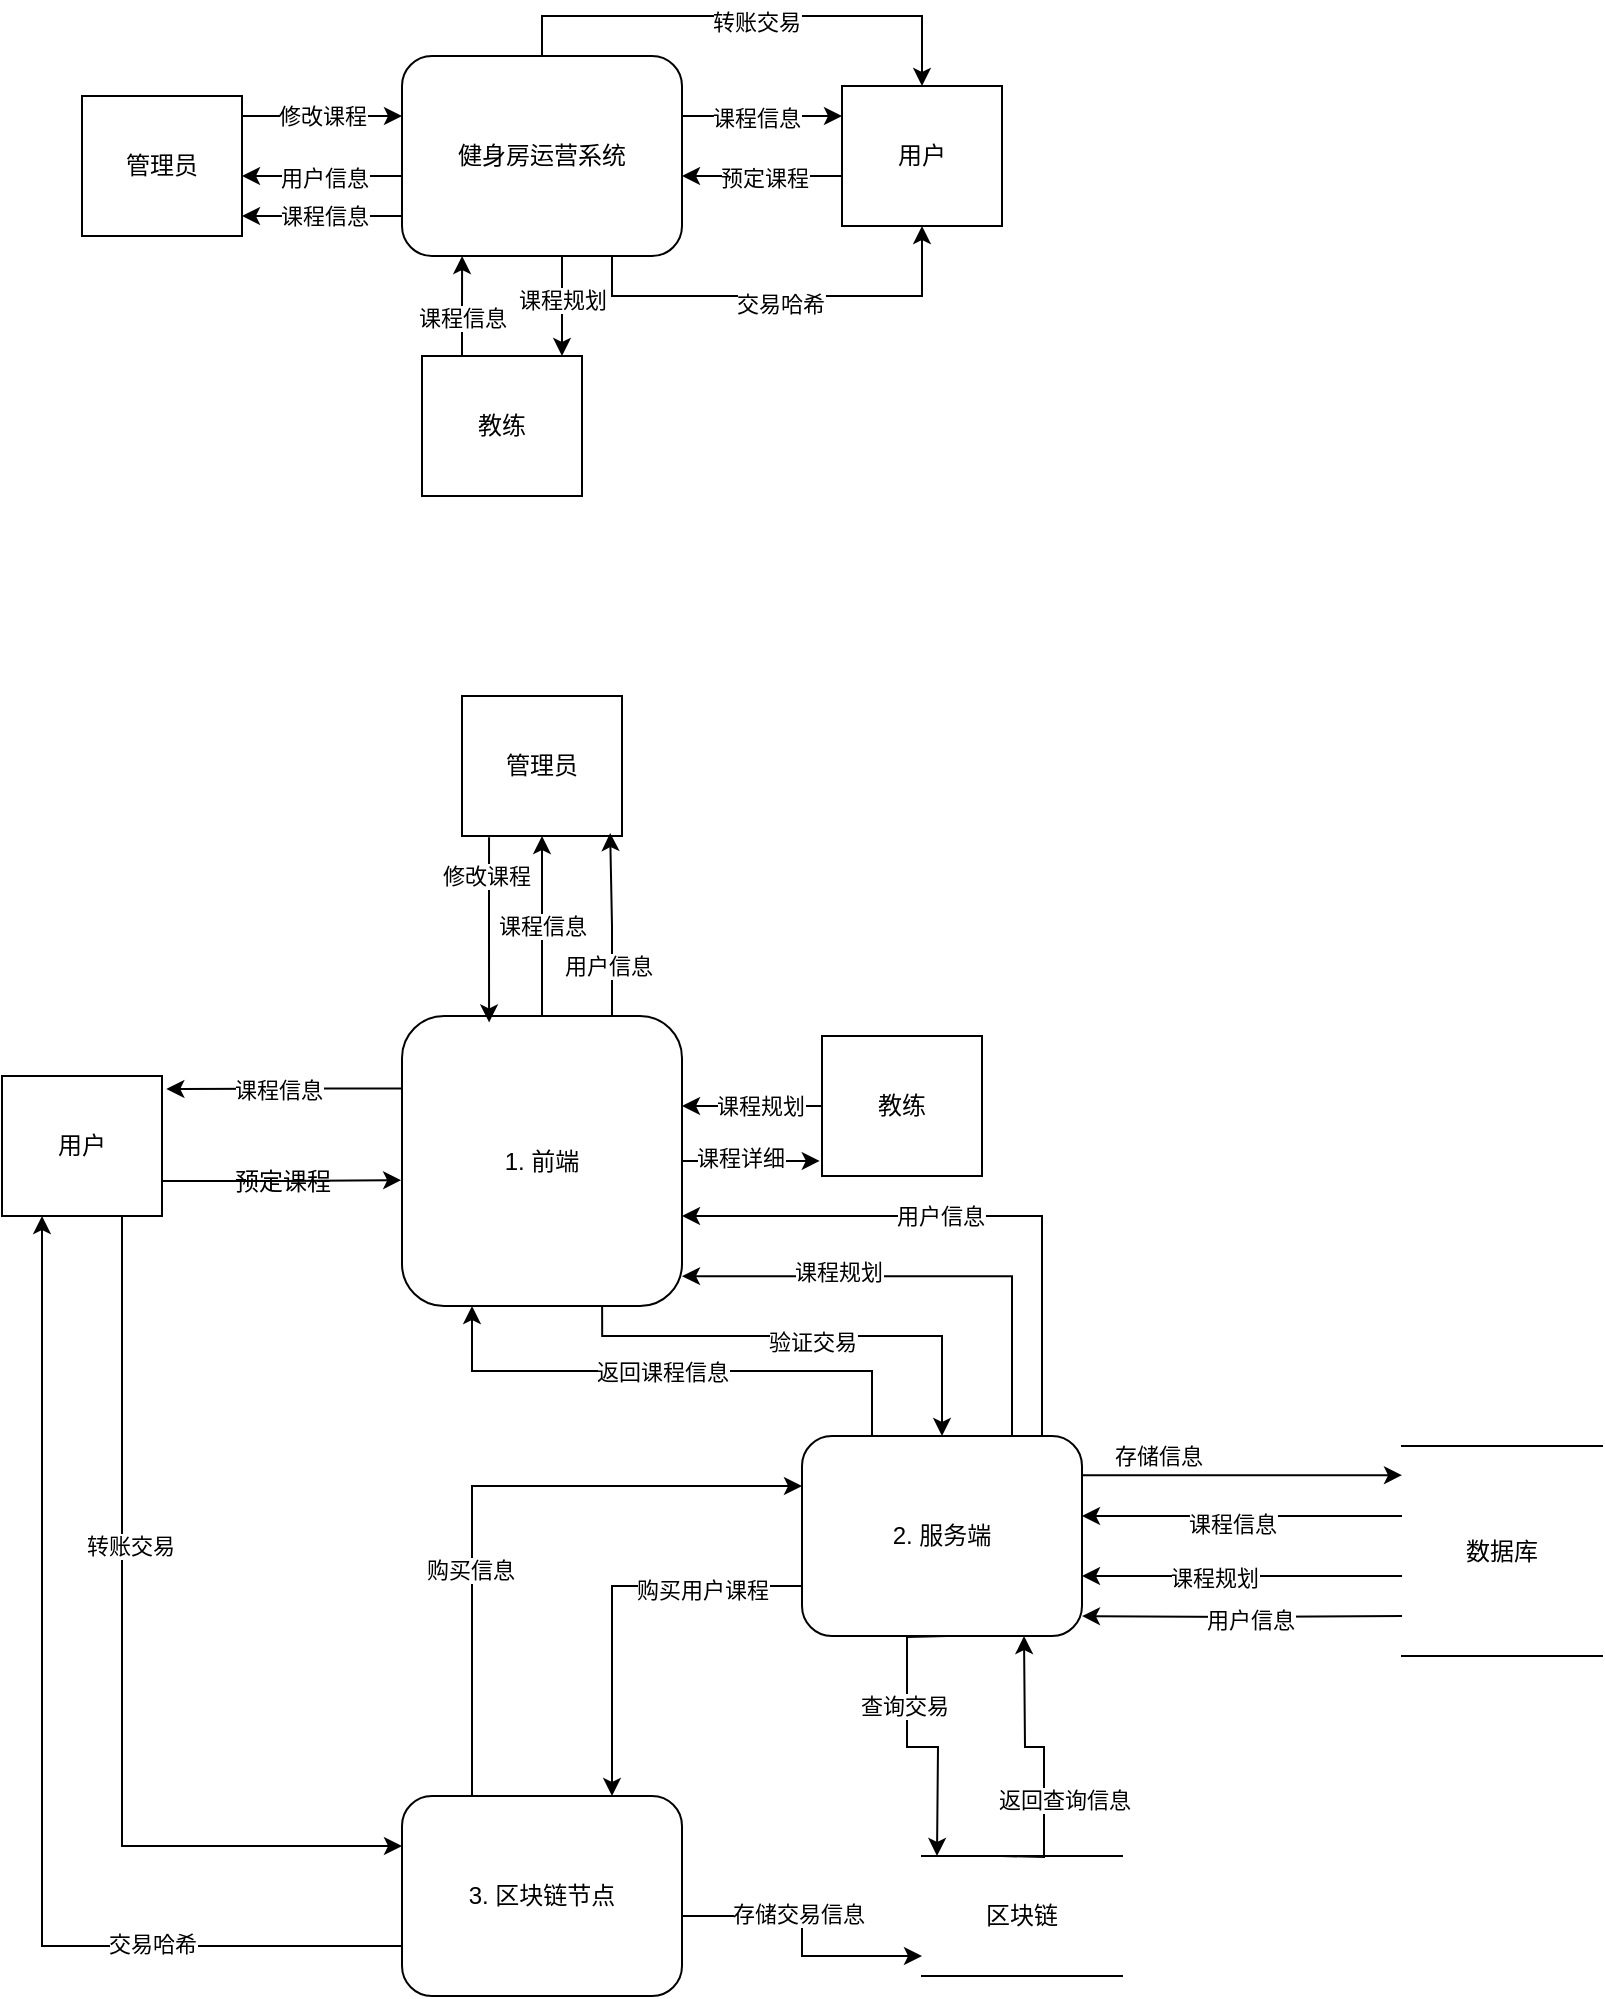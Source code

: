 <mxfile version="26.2.6">
  <diagram id="R2lEEEUBdFMjLlhIrx00" name="Page-1">
    <mxGraphModel dx="1480" dy="766" grid="1" gridSize="10" guides="1" tooltips="1" connect="1" arrows="1" fold="1" page="1" pageScale="1" pageWidth="850" pageHeight="1100" math="0" shadow="0" extFonts="Permanent Marker^https://fonts.googleapis.com/css?family=Permanent+Marker">
      <root>
        <mxCell id="0" />
        <mxCell id="1" parent="0" />
        <mxCell id="GixAwiqqqnvxr2OSCkwx-5" value="" style="edgeStyle=orthogonalEdgeStyle;rounded=0;orthogonalLoop=1;jettySize=auto;html=1;" edge="1" parent="1" source="GixAwiqqqnvxr2OSCkwx-1" target="GixAwiqqqnvxr2OSCkwx-2">
          <mxGeometry relative="1" as="geometry">
            <Array as="points">
              <mxPoint x="220" y="140" />
              <mxPoint x="220" y="140" />
            </Array>
          </mxGeometry>
        </mxCell>
        <mxCell id="GixAwiqqqnvxr2OSCkwx-12" value="修改课程" style="edgeLabel;html=1;align=center;verticalAlign=middle;resizable=0;points=[];" vertex="1" connectable="0" parent="GixAwiqqqnvxr2OSCkwx-5">
          <mxGeometry x="0.075" y="1" relative="1" as="geometry">
            <mxPoint x="-3" y="1" as="offset" />
          </mxGeometry>
        </mxCell>
        <mxCell id="GixAwiqqqnvxr2OSCkwx-1" value="管理员" style="rounded=0;whiteSpace=wrap;html=1;" vertex="1" parent="1">
          <mxGeometry x="100" y="130" width="80" height="70" as="geometry" />
        </mxCell>
        <mxCell id="GixAwiqqqnvxr2OSCkwx-25" style="edgeStyle=orthogonalEdgeStyle;rounded=0;orthogonalLoop=1;jettySize=auto;html=1;exitX=0.5;exitY=0;exitDx=0;exitDy=0;entryX=0.5;entryY=0;entryDx=0;entryDy=0;" edge="1" parent="1" source="GixAwiqqqnvxr2OSCkwx-2" target="GixAwiqqqnvxr2OSCkwx-4">
          <mxGeometry relative="1" as="geometry" />
        </mxCell>
        <mxCell id="GixAwiqqqnvxr2OSCkwx-26" value="转账交易" style="edgeLabel;html=1;align=center;verticalAlign=middle;resizable=0;points=[];" vertex="1" connectable="0" parent="GixAwiqqqnvxr2OSCkwx-25">
          <mxGeometry x="0.032" y="-3" relative="1" as="geometry">
            <mxPoint as="offset" />
          </mxGeometry>
        </mxCell>
        <mxCell id="GixAwiqqqnvxr2OSCkwx-89" style="edgeStyle=orthogonalEdgeStyle;rounded=0;orthogonalLoop=1;jettySize=auto;html=1;exitX=0.75;exitY=1;exitDx=0;exitDy=0;entryX=0.5;entryY=1;entryDx=0;entryDy=0;" edge="1" parent="1" source="GixAwiqqqnvxr2OSCkwx-2" target="GixAwiqqqnvxr2OSCkwx-4">
          <mxGeometry relative="1" as="geometry" />
        </mxCell>
        <mxCell id="GixAwiqqqnvxr2OSCkwx-90" value="交易哈希" style="edgeLabel;html=1;align=center;verticalAlign=middle;resizable=0;points=[];" vertex="1" connectable="0" parent="GixAwiqqqnvxr2OSCkwx-89">
          <mxGeometry x="-0.011" y="-4" relative="1" as="geometry">
            <mxPoint as="offset" />
          </mxGeometry>
        </mxCell>
        <mxCell id="GixAwiqqqnvxr2OSCkwx-2" value="健身房运营系统" style="rounded=1;whiteSpace=wrap;html=1;" vertex="1" parent="1">
          <mxGeometry x="260" y="110" width="140" height="100" as="geometry" />
        </mxCell>
        <mxCell id="GixAwiqqqnvxr2OSCkwx-3" value="教练" style="rounded=0;whiteSpace=wrap;html=1;" vertex="1" parent="1">
          <mxGeometry x="270" y="260" width="80" height="70" as="geometry" />
        </mxCell>
        <mxCell id="GixAwiqqqnvxr2OSCkwx-4" value="用户" style="rounded=0;whiteSpace=wrap;html=1;" vertex="1" parent="1">
          <mxGeometry x="480" y="125" width="80" height="70" as="geometry" />
        </mxCell>
        <mxCell id="GixAwiqqqnvxr2OSCkwx-7" value="" style="edgeStyle=orthogonalEdgeStyle;rounded=0;orthogonalLoop=1;jettySize=auto;html=1;" edge="1" parent="1">
          <mxGeometry relative="1" as="geometry">
            <mxPoint x="400" y="140" as="sourcePoint" />
            <mxPoint x="480" y="140" as="targetPoint" />
            <Array as="points">
              <mxPoint x="440" y="140" />
              <mxPoint x="440" y="140" />
            </Array>
          </mxGeometry>
        </mxCell>
        <mxCell id="GixAwiqqqnvxr2OSCkwx-10" value="课程信息" style="edgeLabel;html=1;align=center;verticalAlign=middle;resizable=0;points=[];" vertex="1" connectable="0" parent="GixAwiqqqnvxr2OSCkwx-7">
          <mxGeometry x="-0.071" y="-1" relative="1" as="geometry">
            <mxPoint as="offset" />
          </mxGeometry>
        </mxCell>
        <mxCell id="GixAwiqqqnvxr2OSCkwx-8" value="" style="edgeStyle=orthogonalEdgeStyle;rounded=0;orthogonalLoop=1;jettySize=auto;html=1;" edge="1" parent="1">
          <mxGeometry relative="1" as="geometry">
            <mxPoint x="480" y="170" as="sourcePoint" />
            <mxPoint x="400" y="170" as="targetPoint" />
            <Array as="points">
              <mxPoint x="440" y="170" />
              <mxPoint x="440" y="170" />
            </Array>
          </mxGeometry>
        </mxCell>
        <mxCell id="GixAwiqqqnvxr2OSCkwx-11" value="预定课程" style="edgeLabel;html=1;align=center;verticalAlign=middle;resizable=0;points=[];" vertex="1" connectable="0" parent="GixAwiqqqnvxr2OSCkwx-8">
          <mxGeometry x="-0.013" y="1" relative="1" as="geometry">
            <mxPoint as="offset" />
          </mxGeometry>
        </mxCell>
        <mxCell id="GixAwiqqqnvxr2OSCkwx-9" value="" style="edgeStyle=orthogonalEdgeStyle;rounded=0;orthogonalLoop=1;jettySize=auto;html=1;" edge="1" parent="1">
          <mxGeometry relative="1" as="geometry">
            <mxPoint x="260" y="170" as="sourcePoint" />
            <mxPoint x="180" y="170" as="targetPoint" />
            <Array as="points">
              <mxPoint x="220" y="170" />
              <mxPoint x="220" y="170" />
            </Array>
          </mxGeometry>
        </mxCell>
        <mxCell id="GixAwiqqqnvxr2OSCkwx-13" value="用户信息" style="edgeLabel;html=1;align=center;verticalAlign=middle;resizable=0;points=[];" vertex="1" connectable="0" parent="GixAwiqqqnvxr2OSCkwx-9">
          <mxGeometry x="-0.013" y="1" relative="1" as="geometry">
            <mxPoint as="offset" />
          </mxGeometry>
        </mxCell>
        <mxCell id="GixAwiqqqnvxr2OSCkwx-15" value="" style="edgeStyle=orthogonalEdgeStyle;rounded=0;orthogonalLoop=1;jettySize=auto;html=1;" edge="1" parent="1">
          <mxGeometry relative="1" as="geometry">
            <mxPoint x="260" y="190" as="sourcePoint" />
            <mxPoint x="180" y="190" as="targetPoint" />
            <Array as="points">
              <mxPoint x="220" y="190" />
              <mxPoint x="220" y="190" />
            </Array>
          </mxGeometry>
        </mxCell>
        <mxCell id="GixAwiqqqnvxr2OSCkwx-16" value="课程信息" style="edgeLabel;html=1;align=center;verticalAlign=middle;resizable=0;points=[];" vertex="1" connectable="0" parent="GixAwiqqqnvxr2OSCkwx-15">
          <mxGeometry x="-0.013" y="1" relative="1" as="geometry">
            <mxPoint y="-1" as="offset" />
          </mxGeometry>
        </mxCell>
        <mxCell id="GixAwiqqqnvxr2OSCkwx-18" value="" style="edgeStyle=orthogonalEdgeStyle;rounded=0;orthogonalLoop=1;jettySize=auto;html=1;exitX=0.25;exitY=0;exitDx=0;exitDy=0;entryX=0.429;entryY=1;entryDx=0;entryDy=0;entryPerimeter=0;" edge="1" parent="1" source="GixAwiqqqnvxr2OSCkwx-3">
          <mxGeometry relative="1" as="geometry">
            <mxPoint x="290" y="250" as="sourcePoint" />
            <mxPoint x="290.06" y="210" as="targetPoint" />
            <Array as="points" />
          </mxGeometry>
        </mxCell>
        <mxCell id="GixAwiqqqnvxr2OSCkwx-23" value="课程信息" style="edgeLabel;html=1;align=center;verticalAlign=middle;resizable=0;points=[];" vertex="1" connectable="0" parent="GixAwiqqqnvxr2OSCkwx-18">
          <mxGeometry x="0.19" y="1" relative="1" as="geometry">
            <mxPoint y="10" as="offset" />
          </mxGeometry>
        </mxCell>
        <mxCell id="GixAwiqqqnvxr2OSCkwx-21" value="" style="edgeStyle=orthogonalEdgeStyle;rounded=0;orthogonalLoop=1;jettySize=auto;html=1;exitX=0.25;exitY=0;exitDx=0;exitDy=0;entryX=0.429;entryY=1;entryDx=0;entryDy=0;entryPerimeter=0;" edge="1" parent="1">
          <mxGeometry relative="1" as="geometry">
            <mxPoint x="340" y="210" as="sourcePoint" />
            <mxPoint x="340" y="260" as="targetPoint" />
            <Array as="points" />
          </mxGeometry>
        </mxCell>
        <mxCell id="GixAwiqqqnvxr2OSCkwx-24" value="课程规划" style="edgeLabel;html=1;align=center;verticalAlign=middle;resizable=0;points=[];" vertex="1" connectable="0" parent="GixAwiqqqnvxr2OSCkwx-21">
          <mxGeometry x="-0.118" relative="1" as="geometry">
            <mxPoint as="offset" />
          </mxGeometry>
        </mxCell>
        <mxCell id="GixAwiqqqnvxr2OSCkwx-101" value="" style="edgeStyle=orthogonalEdgeStyle;rounded=0;orthogonalLoop=1;jettySize=auto;html=1;" edge="1" parent="1" source="GixAwiqqqnvxr2OSCkwx-29" target="GixAwiqqqnvxr2OSCkwx-31">
          <mxGeometry relative="1" as="geometry">
            <Array as="points">
              <mxPoint x="420" y="635" />
              <mxPoint x="420" y="635" />
            </Array>
          </mxGeometry>
        </mxCell>
        <mxCell id="GixAwiqqqnvxr2OSCkwx-103" value="课程规划" style="edgeLabel;html=1;align=center;verticalAlign=middle;resizable=0;points=[];" vertex="1" connectable="0" parent="GixAwiqqqnvxr2OSCkwx-101">
          <mxGeometry x="-0.114" relative="1" as="geometry">
            <mxPoint as="offset" />
          </mxGeometry>
        </mxCell>
        <mxCell id="GixAwiqqqnvxr2OSCkwx-29" value="教练" style="rounded=0;whiteSpace=wrap;html=1;" vertex="1" parent="1">
          <mxGeometry x="470" y="600" width="80" height="70" as="geometry" />
        </mxCell>
        <mxCell id="GixAwiqqqnvxr2OSCkwx-42" value="" style="edgeStyle=orthogonalEdgeStyle;rounded=0;orthogonalLoop=1;jettySize=auto;html=1;entryX=0.5;entryY=0;entryDx=0;entryDy=0;" edge="1" parent="1" target="GixAwiqqqnvxr2OSCkwx-32">
          <mxGeometry relative="1" as="geometry">
            <mxPoint x="360.053" y="735" as="sourcePoint" />
            <mxPoint x="460.0" y="835" as="targetPoint" />
            <Array as="points">
              <mxPoint x="360" y="750" />
              <mxPoint x="530" y="750" />
            </Array>
          </mxGeometry>
        </mxCell>
        <mxCell id="GixAwiqqqnvxr2OSCkwx-43" value="验证交易" style="edgeLabel;html=1;align=center;verticalAlign=middle;resizable=0;points=[];" vertex="1" connectable="0" parent="GixAwiqqqnvxr2OSCkwx-42">
          <mxGeometry x="0.02" y="-3" relative="1" as="geometry">
            <mxPoint as="offset" />
          </mxGeometry>
        </mxCell>
        <mxCell id="GixAwiqqqnvxr2OSCkwx-97" style="edgeStyle=orthogonalEdgeStyle;rounded=0;orthogonalLoop=1;jettySize=auto;html=1;exitX=0.5;exitY=0;exitDx=0;exitDy=0;entryX=0.5;entryY=1;entryDx=0;entryDy=0;" edge="1" parent="1" source="GixAwiqqqnvxr2OSCkwx-31" target="GixAwiqqqnvxr2OSCkwx-35">
          <mxGeometry relative="1" as="geometry" />
        </mxCell>
        <mxCell id="GixAwiqqqnvxr2OSCkwx-99" value="课程信息" style="edgeLabel;html=1;align=center;verticalAlign=middle;resizable=0;points=[];" vertex="1" connectable="0" parent="GixAwiqqqnvxr2OSCkwx-97">
          <mxGeometry x="-0.003" relative="1" as="geometry">
            <mxPoint as="offset" />
          </mxGeometry>
        </mxCell>
        <mxCell id="GixAwiqqqnvxr2OSCkwx-31" value="1. 前端" style="rounded=1;whiteSpace=wrap;html=1;" vertex="1" parent="1">
          <mxGeometry x="260" y="590" width="140" height="145" as="geometry" />
        </mxCell>
        <mxCell id="GixAwiqqqnvxr2OSCkwx-61" style="edgeStyle=orthogonalEdgeStyle;rounded=0;orthogonalLoop=1;jettySize=auto;html=1;exitDx=0;exitDy=0;entryDx=0;entryDy=0;movable=1;resizable=1;rotatable=1;deletable=1;editable=1;locked=0;connectable=1;" edge="1" parent="1">
          <mxGeometry relative="1" as="geometry">
            <mxPoint x="532.5" y="900" as="sourcePoint" />
            <mxPoint x="527.5" y="1010" as="targetPoint" />
          </mxGeometry>
        </mxCell>
        <mxCell id="GixAwiqqqnvxr2OSCkwx-62" value="查询交易" style="edgeLabel;html=1;align=center;verticalAlign=middle;resizable=0;points=[];" vertex="1" connectable="0" parent="GixAwiqqqnvxr2OSCkwx-61">
          <mxGeometry x="-0.089" y="-1" relative="1" as="geometry">
            <mxPoint x="-1" y="-12" as="offset" />
          </mxGeometry>
        </mxCell>
        <mxCell id="GixAwiqqqnvxr2OSCkwx-65" style="edgeStyle=orthogonalEdgeStyle;rounded=0;orthogonalLoop=1;jettySize=auto;html=1;exitX=0.25;exitY=0;exitDx=0;exitDy=0;entryX=0.25;entryY=1;entryDx=0;entryDy=0;" edge="1" parent="1" source="GixAwiqqqnvxr2OSCkwx-32" target="GixAwiqqqnvxr2OSCkwx-31">
          <mxGeometry relative="1" as="geometry" />
        </mxCell>
        <mxCell id="GixAwiqqqnvxr2OSCkwx-66" value="返回课程信息" style="edgeLabel;html=1;align=center;verticalAlign=middle;resizable=0;points=[];" vertex="1" connectable="0" parent="GixAwiqqqnvxr2OSCkwx-65">
          <mxGeometry x="0.042" relative="1" as="geometry">
            <mxPoint as="offset" />
          </mxGeometry>
        </mxCell>
        <mxCell id="GixAwiqqqnvxr2OSCkwx-81" style="edgeStyle=orthogonalEdgeStyle;rounded=0;orthogonalLoop=1;jettySize=auto;html=1;entryDx=0;entryDy=0;exitDx=0;exitDy=0;entryPerimeter=0;movable=1;resizable=1;rotatable=1;deletable=1;editable=1;locked=0;connectable=1;" edge="1" parent="1">
          <mxGeometry relative="1" as="geometry">
            <mxPoint x="600" y="819.58" as="sourcePoint" />
            <mxPoint x="760" y="819.58" as="targetPoint" />
            <Array as="points">
              <mxPoint x="600" y="819.58" />
              <mxPoint x="610" y="819.58" />
              <mxPoint x="610" y="819.58" />
              <mxPoint x="660" y="819.58" />
              <mxPoint x="660" y="819.58" />
              <mxPoint x="760" y="819.58" />
              <mxPoint x="760" y="819.58" />
            </Array>
          </mxGeometry>
        </mxCell>
        <mxCell id="GixAwiqqqnvxr2OSCkwx-82" value="存储信息" style="edgeLabel;html=1;align=center;verticalAlign=middle;resizable=0;points=[];" vertex="1" connectable="0" parent="GixAwiqqqnvxr2OSCkwx-81">
          <mxGeometry x="-0.48" y="2" relative="1" as="geometry">
            <mxPoint x="-4" y="-8" as="offset" />
          </mxGeometry>
        </mxCell>
        <mxCell id="GixAwiqqqnvxr2OSCkwx-85" style="edgeStyle=orthogonalEdgeStyle;rounded=0;orthogonalLoop=1;jettySize=auto;html=1;exitX=0;exitY=0.75;exitDx=0;exitDy=0;entryX=0.75;entryY=0;entryDx=0;entryDy=0;" edge="1" parent="1" source="GixAwiqqqnvxr2OSCkwx-32" target="GixAwiqqqnvxr2OSCkwx-33">
          <mxGeometry relative="1" as="geometry" />
        </mxCell>
        <mxCell id="GixAwiqqqnvxr2OSCkwx-86" value="购买用户课程" style="edgeLabel;html=1;align=center;verticalAlign=middle;resizable=0;points=[];" vertex="1" connectable="0" parent="GixAwiqqqnvxr2OSCkwx-85">
          <mxGeometry x="-0.367" y="2" relative="1" as="geometry">
            <mxPoint x="13" as="offset" />
          </mxGeometry>
        </mxCell>
        <mxCell id="GixAwiqqqnvxr2OSCkwx-32" value="2. 服务端" style="rounded=1;whiteSpace=wrap;html=1;" vertex="1" parent="1">
          <mxGeometry x="460" y="800" width="140" height="100" as="geometry" />
        </mxCell>
        <mxCell id="GixAwiqqqnvxr2OSCkwx-49" style="edgeStyle=orthogonalEdgeStyle;rounded=0;orthogonalLoop=1;jettySize=auto;html=1;exitX=0;exitY=0.75;exitDx=0;exitDy=0;entryX=0.25;entryY=1;entryDx=0;entryDy=0;" edge="1" parent="1" source="GixAwiqqqnvxr2OSCkwx-33" target="GixAwiqqqnvxr2OSCkwx-34">
          <mxGeometry relative="1" as="geometry" />
        </mxCell>
        <mxCell id="GixAwiqqqnvxr2OSCkwx-50" value="交易哈希" style="edgeLabel;html=1;align=center;verticalAlign=middle;resizable=0;points=[];" vertex="1" connectable="0" parent="GixAwiqqqnvxr2OSCkwx-49">
          <mxGeometry x="-0.542" y="-1" relative="1" as="geometry">
            <mxPoint as="offset" />
          </mxGeometry>
        </mxCell>
        <mxCell id="GixAwiqqqnvxr2OSCkwx-52" style="edgeStyle=orthogonalEdgeStyle;rounded=0;orthogonalLoop=1;jettySize=auto;html=1;exitX=1;exitY=0.25;exitDx=0;exitDy=0;entryX=0;entryY=0.25;entryDx=0;entryDy=0;" edge="1" parent="1">
          <mxGeometry relative="1" as="geometry">
            <mxPoint x="520" y="1060" as="targetPoint" />
            <mxPoint x="400" y="1040" as="sourcePoint" />
            <Array as="points">
              <mxPoint x="460" y="1040" />
              <mxPoint x="460" y="1060" />
            </Array>
          </mxGeometry>
        </mxCell>
        <mxCell id="GixAwiqqqnvxr2OSCkwx-56" value="存储交易信息" style="edgeLabel;html=1;align=center;verticalAlign=middle;resizable=0;points=[];" vertex="1" connectable="0" parent="GixAwiqqqnvxr2OSCkwx-52">
          <mxGeometry x="-0.171" y="1" relative="1" as="geometry">
            <mxPoint as="offset" />
          </mxGeometry>
        </mxCell>
        <mxCell id="GixAwiqqqnvxr2OSCkwx-87" style="edgeStyle=orthogonalEdgeStyle;rounded=0;orthogonalLoop=1;jettySize=auto;html=1;exitX=0.25;exitY=0;exitDx=0;exitDy=0;entryX=0;entryY=0.25;entryDx=0;entryDy=0;" edge="1" parent="1" source="GixAwiqqqnvxr2OSCkwx-33" target="GixAwiqqqnvxr2OSCkwx-32">
          <mxGeometry relative="1" as="geometry" />
        </mxCell>
        <mxCell id="GixAwiqqqnvxr2OSCkwx-88" value="购买信息" style="edgeLabel;html=1;align=center;verticalAlign=middle;resizable=0;points=[];" vertex="1" connectable="0" parent="GixAwiqqqnvxr2OSCkwx-87">
          <mxGeometry x="-0.291" y="1" relative="1" as="geometry">
            <mxPoint as="offset" />
          </mxGeometry>
        </mxCell>
        <mxCell id="GixAwiqqqnvxr2OSCkwx-33" value="3. 区块链节点" style="rounded=1;whiteSpace=wrap;html=1;" vertex="1" parent="1">
          <mxGeometry x="260" y="980" width="140" height="100" as="geometry" />
        </mxCell>
        <mxCell id="GixAwiqqqnvxr2OSCkwx-47" style="edgeStyle=orthogonalEdgeStyle;rounded=0;orthogonalLoop=1;jettySize=auto;html=1;exitX=0.75;exitY=1;exitDx=0;exitDy=0;entryX=0;entryY=0.25;entryDx=0;entryDy=0;" edge="1" parent="1" source="GixAwiqqqnvxr2OSCkwx-34" target="GixAwiqqqnvxr2OSCkwx-33">
          <mxGeometry relative="1" as="geometry" />
        </mxCell>
        <mxCell id="GixAwiqqqnvxr2OSCkwx-48" value="转账交易" style="edgeLabel;html=1;align=center;verticalAlign=middle;resizable=0;points=[];" vertex="1" connectable="0" parent="GixAwiqqqnvxr2OSCkwx-47">
          <mxGeometry x="-0.274" y="4" relative="1" as="geometry">
            <mxPoint as="offset" />
          </mxGeometry>
        </mxCell>
        <mxCell id="GixAwiqqqnvxr2OSCkwx-34" value="用户" style="rounded=0;whiteSpace=wrap;html=1;" vertex="1" parent="1">
          <mxGeometry x="60" y="620" width="80" height="70" as="geometry" />
        </mxCell>
        <mxCell id="GixAwiqqqnvxr2OSCkwx-35" value="管理员" style="rounded=0;whiteSpace=wrap;html=1;" vertex="1" parent="1">
          <mxGeometry x="290" y="430" width="80" height="70" as="geometry" />
        </mxCell>
        <mxCell id="GixAwiqqqnvxr2OSCkwx-107" style="edgeStyle=orthogonalEdgeStyle;rounded=0;orthogonalLoop=1;jettySize=auto;html=1;exitDx=0;exitDy=0;entryDx=0;entryDy=0;" edge="1" parent="1">
          <mxGeometry relative="1" as="geometry">
            <mxPoint x="760" y="870" as="sourcePoint" />
            <mxPoint x="600" y="870" as="targetPoint" />
          </mxGeometry>
        </mxCell>
        <mxCell id="GixAwiqqqnvxr2OSCkwx-108" value="课程规划" style="edgeLabel;html=1;align=center;verticalAlign=middle;resizable=0;points=[];" vertex="1" connectable="0" parent="GixAwiqqqnvxr2OSCkwx-107">
          <mxGeometry x="0.177" y="1" relative="1" as="geometry">
            <mxPoint as="offset" />
          </mxGeometry>
        </mxCell>
        <mxCell id="GixAwiqqqnvxr2OSCkwx-36" value="数据库" style="html=1;dashed=0;whiteSpace=wrap;shape=partialRectangle;right=0;left=0;" vertex="1" parent="1">
          <mxGeometry x="760" y="805" width="100" height="105" as="geometry" />
        </mxCell>
        <mxCell id="GixAwiqqqnvxr2OSCkwx-37" value="区块链" style="html=1;dashed=0;whiteSpace=wrap;shape=partialRectangle;right=0;left=0;" vertex="1" parent="1">
          <mxGeometry x="520" y="1010" width="100" height="60" as="geometry" />
        </mxCell>
        <mxCell id="GixAwiqqqnvxr2OSCkwx-67" style="edgeStyle=orthogonalEdgeStyle;rounded=0;orthogonalLoop=1;jettySize=auto;html=1;entryDx=0;entryDy=0;entryPerimeter=0;" edge="1" parent="1">
          <mxGeometry relative="1" as="geometry">
            <mxPoint x="760" y="840" as="sourcePoint" />
            <mxPoint x="600" y="840" as="targetPoint" />
            <Array as="points">
              <mxPoint x="630" y="840" />
              <mxPoint x="630" y="840" />
            </Array>
          </mxGeometry>
        </mxCell>
        <mxCell id="GixAwiqqqnvxr2OSCkwx-68" value="课程信息" style="edgeLabel;html=1;align=center;verticalAlign=middle;resizable=0;points=[];" vertex="1" connectable="0" parent="GixAwiqqqnvxr2OSCkwx-67">
          <mxGeometry x="0.069" y="4" relative="1" as="geometry">
            <mxPoint as="offset" />
          </mxGeometry>
        </mxCell>
        <mxCell id="GixAwiqqqnvxr2OSCkwx-76" style="edgeStyle=orthogonalEdgeStyle;rounded=0;orthogonalLoop=1;jettySize=auto;html=1;exitX=1;exitY=0.75;exitDx=0;exitDy=0;entryX=-0.003;entryY=0.566;entryDx=0;entryDy=0;entryPerimeter=0;" edge="1" parent="1" source="GixAwiqqqnvxr2OSCkwx-34" target="GixAwiqqqnvxr2OSCkwx-31">
          <mxGeometry relative="1" as="geometry" />
        </mxCell>
        <mxCell id="GixAwiqqqnvxr2OSCkwx-77" value="预定课程" style="text;html=1;align=center;verticalAlign=middle;resizable=0;points=[];autosize=1;strokeColor=none;fillColor=none;" vertex="1" parent="1">
          <mxGeometry x="165" y="658" width="70" height="30" as="geometry" />
        </mxCell>
        <mxCell id="GixAwiqqqnvxr2OSCkwx-79" style="edgeStyle=orthogonalEdgeStyle;rounded=0;orthogonalLoop=1;jettySize=auto;html=1;exitX=0;exitY=0.25;exitDx=0;exitDy=0;entryX=1.027;entryY=0.093;entryDx=0;entryDy=0;entryPerimeter=0;" edge="1" parent="1" source="GixAwiqqqnvxr2OSCkwx-31" target="GixAwiqqqnvxr2OSCkwx-34">
          <mxGeometry relative="1" as="geometry" />
        </mxCell>
        <mxCell id="GixAwiqqqnvxr2OSCkwx-80" value="课程信息" style="edgeLabel;html=1;align=center;verticalAlign=middle;resizable=0;points=[];" vertex="1" connectable="0" parent="GixAwiqqqnvxr2OSCkwx-79">
          <mxGeometry x="0.049" relative="1" as="geometry">
            <mxPoint as="offset" />
          </mxGeometry>
        </mxCell>
        <mxCell id="GixAwiqqqnvxr2OSCkwx-83" style="edgeStyle=orthogonalEdgeStyle;rounded=0;orthogonalLoop=1;jettySize=auto;html=1;exitDx=0;exitDy=0;entryDx=0;entryDy=0;entryPerimeter=0;" edge="1" parent="1">
          <mxGeometry relative="1" as="geometry">
            <mxPoint x="560" y="1010" as="sourcePoint" />
            <mxPoint x="571" y="900" as="targetPoint" />
          </mxGeometry>
        </mxCell>
        <mxCell id="GixAwiqqqnvxr2OSCkwx-84" value="返回查询信息" style="edgeLabel;html=1;align=center;verticalAlign=middle;resizable=0;points=[];" vertex="1" connectable="0" parent="GixAwiqqqnvxr2OSCkwx-83">
          <mxGeometry x="-0.025" y="2" relative="1" as="geometry">
            <mxPoint x="12" y="19" as="offset" />
          </mxGeometry>
        </mxCell>
        <mxCell id="GixAwiqqqnvxr2OSCkwx-91" style="edgeStyle=orthogonalEdgeStyle;rounded=0;orthogonalLoop=1;jettySize=auto;html=1;exitX=0.169;exitY=1.009;exitDx=0;exitDy=0;entryX=0.361;entryY=0.022;entryDx=0;entryDy=0;entryPerimeter=0;exitPerimeter=0;" edge="1" parent="1" source="GixAwiqqqnvxr2OSCkwx-35">
          <mxGeometry relative="1" as="geometry">
            <mxPoint x="303" y="530" as="sourcePoint" />
            <mxPoint x="303.54" y="593.19" as="targetPoint" />
          </mxGeometry>
        </mxCell>
        <mxCell id="GixAwiqqqnvxr2OSCkwx-92" value="修改课程" style="edgeLabel;html=1;align=center;verticalAlign=middle;resizable=0;points=[];" vertex="1" connectable="0" parent="GixAwiqqqnvxr2OSCkwx-91">
          <mxGeometry x="-0.088" y="-2" relative="1" as="geometry">
            <mxPoint y="-23" as="offset" />
          </mxGeometry>
        </mxCell>
        <mxCell id="GixAwiqqqnvxr2OSCkwx-98" style="edgeStyle=orthogonalEdgeStyle;rounded=0;orthogonalLoop=1;jettySize=auto;html=1;exitX=0.75;exitY=0;exitDx=0;exitDy=0;entryX=0.926;entryY=0.979;entryDx=0;entryDy=0;entryPerimeter=0;" edge="1" parent="1" source="GixAwiqqqnvxr2OSCkwx-31" target="GixAwiqqqnvxr2OSCkwx-35">
          <mxGeometry relative="1" as="geometry" />
        </mxCell>
        <mxCell id="GixAwiqqqnvxr2OSCkwx-100" value="用户信息" style="edgeLabel;html=1;align=center;verticalAlign=middle;resizable=0;points=[];" vertex="1" connectable="0" parent="GixAwiqqqnvxr2OSCkwx-98">
          <mxGeometry x="-0.443" y="2" relative="1" as="geometry">
            <mxPoint as="offset" />
          </mxGeometry>
        </mxCell>
        <mxCell id="GixAwiqqqnvxr2OSCkwx-102" style="edgeStyle=orthogonalEdgeStyle;rounded=0;orthogonalLoop=1;jettySize=auto;html=1;exitX=1;exitY=0.5;exitDx=0;exitDy=0;entryX=-0.014;entryY=0.892;entryDx=0;entryDy=0;entryPerimeter=0;" edge="1" parent="1" source="GixAwiqqqnvxr2OSCkwx-31" target="GixAwiqqqnvxr2OSCkwx-29">
          <mxGeometry relative="1" as="geometry" />
        </mxCell>
        <mxCell id="GixAwiqqqnvxr2OSCkwx-104" value="课程详细" style="edgeLabel;html=1;align=center;verticalAlign=middle;resizable=0;points=[];" vertex="1" connectable="0" parent="GixAwiqqqnvxr2OSCkwx-102">
          <mxGeometry x="-0.179" y="2" relative="1" as="geometry">
            <mxPoint as="offset" />
          </mxGeometry>
        </mxCell>
        <mxCell id="GixAwiqqqnvxr2OSCkwx-109" style="edgeStyle=orthogonalEdgeStyle;rounded=0;orthogonalLoop=1;jettySize=auto;html=1;exitX=0;exitY=0.75;exitDx=0;exitDy=0;entryX=1;entryY=0.838;entryDx=0;entryDy=0;entryPerimeter=0;" edge="1" parent="1">
          <mxGeometry relative="1" as="geometry">
            <mxPoint x="760" y="890" as="sourcePoint" />
            <mxPoint x="600" y="890.05" as="targetPoint" />
          </mxGeometry>
        </mxCell>
        <mxCell id="GixAwiqqqnvxr2OSCkwx-110" value="用户信息" style="edgeLabel;html=1;align=center;verticalAlign=middle;resizable=0;points=[];" vertex="1" connectable="0" parent="GixAwiqqqnvxr2OSCkwx-109">
          <mxGeometry x="-0.034" y="1" relative="1" as="geometry">
            <mxPoint x="1" as="offset" />
          </mxGeometry>
        </mxCell>
        <mxCell id="GixAwiqqqnvxr2OSCkwx-111" style="edgeStyle=orthogonalEdgeStyle;rounded=0;orthogonalLoop=1;jettySize=auto;html=1;exitX=0.75;exitY=0;exitDx=0;exitDy=0;entryX=1;entryY=0.897;entryDx=0;entryDy=0;entryPerimeter=0;" edge="1" parent="1" source="GixAwiqqqnvxr2OSCkwx-32" target="GixAwiqqqnvxr2OSCkwx-31">
          <mxGeometry relative="1" as="geometry" />
        </mxCell>
        <mxCell id="GixAwiqqqnvxr2OSCkwx-112" value="课程规划" style="edgeLabel;html=1;align=center;verticalAlign=middle;resizable=0;points=[];" vertex="1" connectable="0" parent="GixAwiqqqnvxr2OSCkwx-111">
          <mxGeometry x="0.363" y="-2" relative="1" as="geometry">
            <mxPoint as="offset" />
          </mxGeometry>
        </mxCell>
        <mxCell id="GixAwiqqqnvxr2OSCkwx-114" style="edgeStyle=orthogonalEdgeStyle;rounded=0;orthogonalLoop=1;jettySize=auto;html=1;exitDx=0;exitDy=0;" edge="1" parent="1">
          <mxGeometry relative="1" as="geometry">
            <mxPoint x="580" y="800" as="sourcePoint" />
            <mxPoint x="400" y="690" as="targetPoint" />
            <Array as="points">
              <mxPoint x="580" y="690" />
            </Array>
          </mxGeometry>
        </mxCell>
        <mxCell id="GixAwiqqqnvxr2OSCkwx-115" value="用户信息" style="edgeLabel;html=1;align=center;verticalAlign=middle;resizable=0;points=[];" vertex="1" connectable="0" parent="GixAwiqqqnvxr2OSCkwx-114">
          <mxGeometry x="0.114" relative="1" as="geometry">
            <mxPoint as="offset" />
          </mxGeometry>
        </mxCell>
      </root>
    </mxGraphModel>
  </diagram>
</mxfile>
